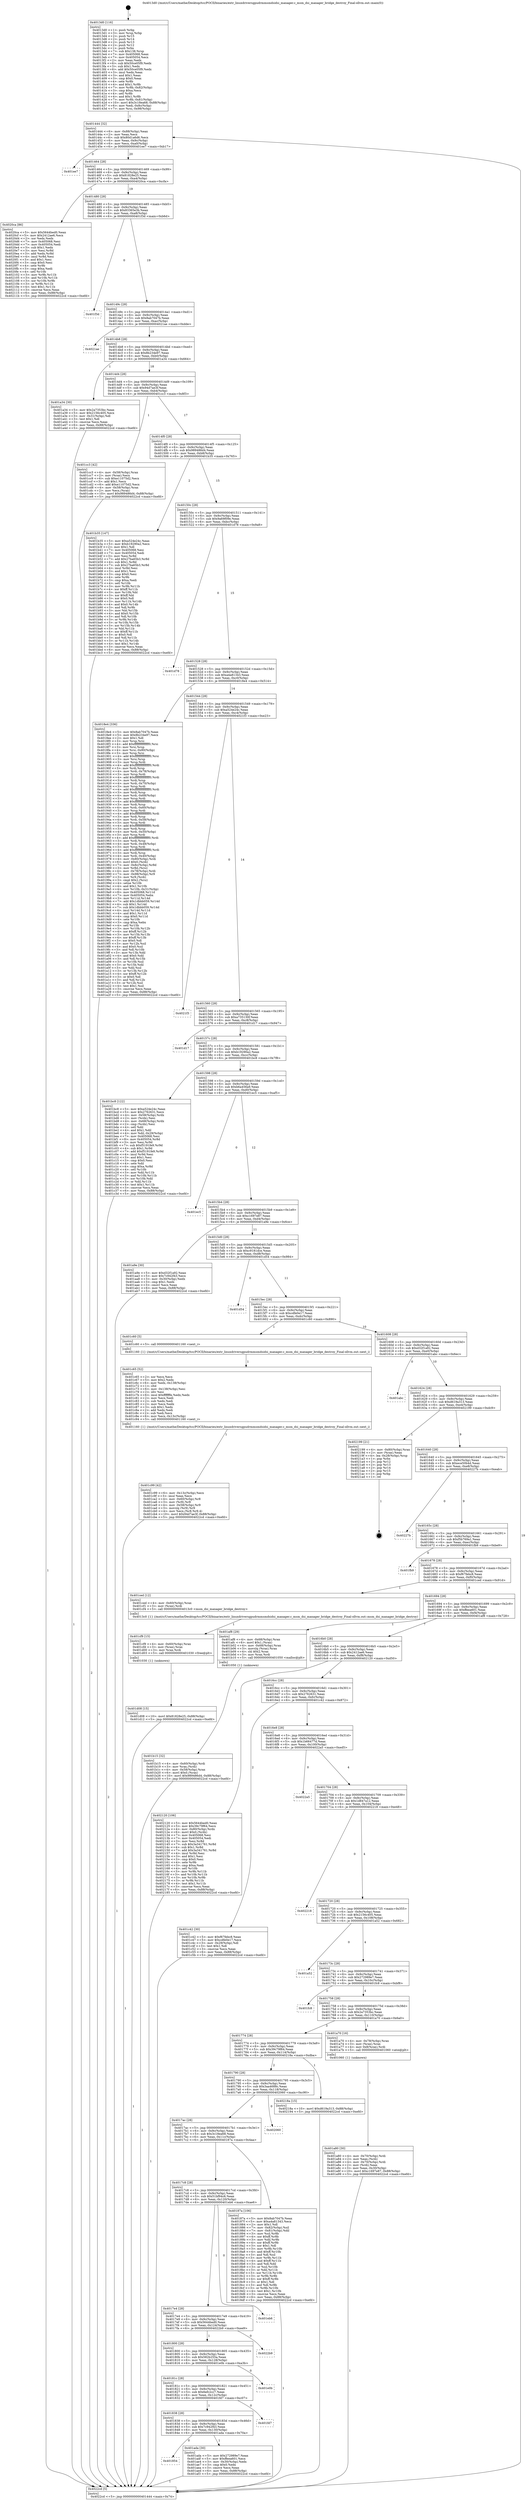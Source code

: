 digraph "0x4013d0" {
  label = "0x4013d0 (/mnt/c/Users/mathe/Desktop/tcc/POCII/binaries/extr_linuxdriversgpudrmmsmdsidsi_manager.c_msm_dsi_manager_bridge_destroy_Final-ollvm.out::main(0))"
  labelloc = "t"
  node[shape=record]

  Entry [label="",width=0.3,height=0.3,shape=circle,fillcolor=black,style=filled]
  "0x401444" [label="{
     0x401444 [32]\l
     | [instrs]\l
     &nbsp;&nbsp;0x401444 \<+6\>: mov -0x88(%rbp),%eax\l
     &nbsp;&nbsp;0x40144a \<+2\>: mov %eax,%ecx\l
     &nbsp;&nbsp;0x40144c \<+6\>: sub $0x80d1a6d6,%ecx\l
     &nbsp;&nbsp;0x401452 \<+6\>: mov %eax,-0x9c(%rbp)\l
     &nbsp;&nbsp;0x401458 \<+6\>: mov %ecx,-0xa0(%rbp)\l
     &nbsp;&nbsp;0x40145e \<+6\>: je 0000000000401ee7 \<main+0xb17\>\l
  }"]
  "0x401ee7" [label="{
     0x401ee7\l
  }", style=dashed]
  "0x401464" [label="{
     0x401464 [28]\l
     | [instrs]\l
     &nbsp;&nbsp;0x401464 \<+5\>: jmp 0000000000401469 \<main+0x99\>\l
     &nbsp;&nbsp;0x401469 \<+6\>: mov -0x9c(%rbp),%eax\l
     &nbsp;&nbsp;0x40146f \<+5\>: sub $0x81828e25,%eax\l
     &nbsp;&nbsp;0x401474 \<+6\>: mov %eax,-0xa4(%rbp)\l
     &nbsp;&nbsp;0x40147a \<+6\>: je 00000000004020ca \<main+0xcfa\>\l
  }"]
  Exit [label="",width=0.3,height=0.3,shape=circle,fillcolor=black,style=filled,peripheries=2]
  "0x4020ca" [label="{
     0x4020ca [86]\l
     | [instrs]\l
     &nbsp;&nbsp;0x4020ca \<+5\>: mov $0x5644bed0,%eax\l
     &nbsp;&nbsp;0x4020cf \<+5\>: mov $0x2412ae6,%ecx\l
     &nbsp;&nbsp;0x4020d4 \<+2\>: xor %edx,%edx\l
     &nbsp;&nbsp;0x4020d6 \<+7\>: mov 0x405068,%esi\l
     &nbsp;&nbsp;0x4020dd \<+7\>: mov 0x405054,%edi\l
     &nbsp;&nbsp;0x4020e4 \<+3\>: sub $0x1,%edx\l
     &nbsp;&nbsp;0x4020e7 \<+3\>: mov %esi,%r8d\l
     &nbsp;&nbsp;0x4020ea \<+3\>: add %edx,%r8d\l
     &nbsp;&nbsp;0x4020ed \<+4\>: imul %r8d,%esi\l
     &nbsp;&nbsp;0x4020f1 \<+3\>: and $0x1,%esi\l
     &nbsp;&nbsp;0x4020f4 \<+3\>: cmp $0x0,%esi\l
     &nbsp;&nbsp;0x4020f7 \<+4\>: sete %r9b\l
     &nbsp;&nbsp;0x4020fb \<+3\>: cmp $0xa,%edi\l
     &nbsp;&nbsp;0x4020fe \<+4\>: setl %r10b\l
     &nbsp;&nbsp;0x402102 \<+3\>: mov %r9b,%r11b\l
     &nbsp;&nbsp;0x402105 \<+3\>: and %r10b,%r11b\l
     &nbsp;&nbsp;0x402108 \<+3\>: xor %r10b,%r9b\l
     &nbsp;&nbsp;0x40210b \<+3\>: or %r9b,%r11b\l
     &nbsp;&nbsp;0x40210e \<+4\>: test $0x1,%r11b\l
     &nbsp;&nbsp;0x402112 \<+3\>: cmovne %ecx,%eax\l
     &nbsp;&nbsp;0x402115 \<+6\>: mov %eax,-0x88(%rbp)\l
     &nbsp;&nbsp;0x40211b \<+5\>: jmp 00000000004022cd \<main+0xefd\>\l
  }"]
  "0x401480" [label="{
     0x401480 [28]\l
     | [instrs]\l
     &nbsp;&nbsp;0x401480 \<+5\>: jmp 0000000000401485 \<main+0xb5\>\l
     &nbsp;&nbsp;0x401485 \<+6\>: mov -0x9c(%rbp),%eax\l
     &nbsp;&nbsp;0x40148b \<+5\>: sub $0x83365e3b,%eax\l
     &nbsp;&nbsp;0x401490 \<+6\>: mov %eax,-0xa8(%rbp)\l
     &nbsp;&nbsp;0x401496 \<+6\>: je 0000000000401f3d \<main+0xb6d\>\l
  }"]
  "0x401d08" [label="{
     0x401d08 [15]\l
     | [instrs]\l
     &nbsp;&nbsp;0x401d08 \<+10\>: movl $0x81828e25,-0x88(%rbp)\l
     &nbsp;&nbsp;0x401d12 \<+5\>: jmp 00000000004022cd \<main+0xefd\>\l
  }"]
  "0x401f3d" [label="{
     0x401f3d\l
  }", style=dashed]
  "0x40149c" [label="{
     0x40149c [28]\l
     | [instrs]\l
     &nbsp;&nbsp;0x40149c \<+5\>: jmp 00000000004014a1 \<main+0xd1\>\l
     &nbsp;&nbsp;0x4014a1 \<+6\>: mov -0x9c(%rbp),%eax\l
     &nbsp;&nbsp;0x4014a7 \<+5\>: sub $0x8ab7047b,%eax\l
     &nbsp;&nbsp;0x4014ac \<+6\>: mov %eax,-0xac(%rbp)\l
     &nbsp;&nbsp;0x4014b2 \<+6\>: je 00000000004021ae \<main+0xdde\>\l
  }"]
  "0x401cf9" [label="{
     0x401cf9 [15]\l
     | [instrs]\l
     &nbsp;&nbsp;0x401cf9 \<+4\>: mov -0x60(%rbp),%rax\l
     &nbsp;&nbsp;0x401cfd \<+3\>: mov (%rax),%rax\l
     &nbsp;&nbsp;0x401d00 \<+3\>: mov %rax,%rdi\l
     &nbsp;&nbsp;0x401d03 \<+5\>: call 0000000000401030 \<free@plt\>\l
     | [calls]\l
     &nbsp;&nbsp;0x401030 \{1\} (unknown)\l
  }"]
  "0x4021ae" [label="{
     0x4021ae\l
  }", style=dashed]
  "0x4014b8" [label="{
     0x4014b8 [28]\l
     | [instrs]\l
     &nbsp;&nbsp;0x4014b8 \<+5\>: jmp 00000000004014bd \<main+0xed\>\l
     &nbsp;&nbsp;0x4014bd \<+6\>: mov -0x9c(%rbp),%eax\l
     &nbsp;&nbsp;0x4014c3 \<+5\>: sub $0x8b234e97,%eax\l
     &nbsp;&nbsp;0x4014c8 \<+6\>: mov %eax,-0xb0(%rbp)\l
     &nbsp;&nbsp;0x4014ce \<+6\>: je 0000000000401a34 \<main+0x664\>\l
  }"]
  "0x401c99" [label="{
     0x401c99 [42]\l
     | [instrs]\l
     &nbsp;&nbsp;0x401c99 \<+6\>: mov -0x13c(%rbp),%ecx\l
     &nbsp;&nbsp;0x401c9f \<+3\>: imul %eax,%ecx\l
     &nbsp;&nbsp;0x401ca2 \<+4\>: mov -0x60(%rbp),%r8\l
     &nbsp;&nbsp;0x401ca6 \<+3\>: mov (%r8),%r8\l
     &nbsp;&nbsp;0x401ca9 \<+4\>: mov -0x58(%rbp),%r9\l
     &nbsp;&nbsp;0x401cad \<+3\>: movslq (%r9),%r9\l
     &nbsp;&nbsp;0x401cb0 \<+4\>: mov %ecx,(%r8,%r9,4)\l
     &nbsp;&nbsp;0x401cb4 \<+10\>: movl $0x94d7ae3f,-0x88(%rbp)\l
     &nbsp;&nbsp;0x401cbe \<+5\>: jmp 00000000004022cd \<main+0xefd\>\l
  }"]
  "0x401a34" [label="{
     0x401a34 [30]\l
     | [instrs]\l
     &nbsp;&nbsp;0x401a34 \<+5\>: mov $0x2a7353bc,%eax\l
     &nbsp;&nbsp;0x401a39 \<+5\>: mov $0x2156c405,%ecx\l
     &nbsp;&nbsp;0x401a3e \<+3\>: mov -0x31(%rbp),%dl\l
     &nbsp;&nbsp;0x401a41 \<+3\>: test $0x1,%dl\l
     &nbsp;&nbsp;0x401a44 \<+3\>: cmovne %ecx,%eax\l
     &nbsp;&nbsp;0x401a47 \<+6\>: mov %eax,-0x88(%rbp)\l
     &nbsp;&nbsp;0x401a4d \<+5\>: jmp 00000000004022cd \<main+0xefd\>\l
  }"]
  "0x4014d4" [label="{
     0x4014d4 [28]\l
     | [instrs]\l
     &nbsp;&nbsp;0x4014d4 \<+5\>: jmp 00000000004014d9 \<main+0x109\>\l
     &nbsp;&nbsp;0x4014d9 \<+6\>: mov -0x9c(%rbp),%eax\l
     &nbsp;&nbsp;0x4014df \<+5\>: sub $0x94d7ae3f,%eax\l
     &nbsp;&nbsp;0x4014e4 \<+6\>: mov %eax,-0xb4(%rbp)\l
     &nbsp;&nbsp;0x4014ea \<+6\>: je 0000000000401cc3 \<main+0x8f3\>\l
  }"]
  "0x401c65" [label="{
     0x401c65 [52]\l
     | [instrs]\l
     &nbsp;&nbsp;0x401c65 \<+2\>: xor %ecx,%ecx\l
     &nbsp;&nbsp;0x401c67 \<+5\>: mov $0x2,%edx\l
     &nbsp;&nbsp;0x401c6c \<+6\>: mov %edx,-0x138(%rbp)\l
     &nbsp;&nbsp;0x401c72 \<+1\>: cltd\l
     &nbsp;&nbsp;0x401c73 \<+6\>: mov -0x138(%rbp),%esi\l
     &nbsp;&nbsp;0x401c79 \<+2\>: idiv %esi\l
     &nbsp;&nbsp;0x401c7b \<+6\>: imul $0xfffffffe,%edx,%edx\l
     &nbsp;&nbsp;0x401c81 \<+2\>: mov %ecx,%edi\l
     &nbsp;&nbsp;0x401c83 \<+2\>: sub %edx,%edi\l
     &nbsp;&nbsp;0x401c85 \<+2\>: mov %ecx,%edx\l
     &nbsp;&nbsp;0x401c87 \<+3\>: sub $0x1,%edx\l
     &nbsp;&nbsp;0x401c8a \<+2\>: add %edx,%edi\l
     &nbsp;&nbsp;0x401c8c \<+2\>: sub %edi,%ecx\l
     &nbsp;&nbsp;0x401c8e \<+6\>: mov %ecx,-0x13c(%rbp)\l
     &nbsp;&nbsp;0x401c94 \<+5\>: call 0000000000401160 \<next_i\>\l
     | [calls]\l
     &nbsp;&nbsp;0x401160 \{1\} (/mnt/c/Users/mathe/Desktop/tcc/POCII/binaries/extr_linuxdriversgpudrmmsmdsidsi_manager.c_msm_dsi_manager_bridge_destroy_Final-ollvm.out::next_i)\l
  }"]
  "0x401cc3" [label="{
     0x401cc3 [42]\l
     | [instrs]\l
     &nbsp;&nbsp;0x401cc3 \<+4\>: mov -0x58(%rbp),%rax\l
     &nbsp;&nbsp;0x401cc7 \<+2\>: mov (%rax),%ecx\l
     &nbsp;&nbsp;0x401cc9 \<+6\>: sub $0xe11075d2,%ecx\l
     &nbsp;&nbsp;0x401ccf \<+3\>: add $0x1,%ecx\l
     &nbsp;&nbsp;0x401cd2 \<+6\>: add $0xe11075d2,%ecx\l
     &nbsp;&nbsp;0x401cd8 \<+4\>: mov -0x58(%rbp),%rax\l
     &nbsp;&nbsp;0x401cdc \<+2\>: mov %ecx,(%rax)\l
     &nbsp;&nbsp;0x401cde \<+10\>: movl $0x989486d4,-0x88(%rbp)\l
     &nbsp;&nbsp;0x401ce8 \<+5\>: jmp 00000000004022cd \<main+0xefd\>\l
  }"]
  "0x4014f0" [label="{
     0x4014f0 [28]\l
     | [instrs]\l
     &nbsp;&nbsp;0x4014f0 \<+5\>: jmp 00000000004014f5 \<main+0x125\>\l
     &nbsp;&nbsp;0x4014f5 \<+6\>: mov -0x9c(%rbp),%eax\l
     &nbsp;&nbsp;0x4014fb \<+5\>: sub $0x989486d4,%eax\l
     &nbsp;&nbsp;0x401500 \<+6\>: mov %eax,-0xb8(%rbp)\l
     &nbsp;&nbsp;0x401506 \<+6\>: je 0000000000401b35 \<main+0x765\>\l
  }"]
  "0x401b15" [label="{
     0x401b15 [32]\l
     | [instrs]\l
     &nbsp;&nbsp;0x401b15 \<+4\>: mov -0x60(%rbp),%rdi\l
     &nbsp;&nbsp;0x401b19 \<+3\>: mov %rax,(%rdi)\l
     &nbsp;&nbsp;0x401b1c \<+4\>: mov -0x58(%rbp),%rax\l
     &nbsp;&nbsp;0x401b20 \<+6\>: movl $0x0,(%rax)\l
     &nbsp;&nbsp;0x401b26 \<+10\>: movl $0x989486d4,-0x88(%rbp)\l
     &nbsp;&nbsp;0x401b30 \<+5\>: jmp 00000000004022cd \<main+0xefd\>\l
  }"]
  "0x401b35" [label="{
     0x401b35 [147]\l
     | [instrs]\l
     &nbsp;&nbsp;0x401b35 \<+5\>: mov $0xa524e24c,%eax\l
     &nbsp;&nbsp;0x401b3a \<+5\>: mov $0xb19290a2,%ecx\l
     &nbsp;&nbsp;0x401b3f \<+2\>: mov $0x1,%dl\l
     &nbsp;&nbsp;0x401b41 \<+7\>: mov 0x405068,%esi\l
     &nbsp;&nbsp;0x401b48 \<+7\>: mov 0x405054,%edi\l
     &nbsp;&nbsp;0x401b4f \<+3\>: mov %esi,%r8d\l
     &nbsp;&nbsp;0x401b52 \<+7\>: add $0x27ba65b3,%r8d\l
     &nbsp;&nbsp;0x401b59 \<+4\>: sub $0x1,%r8d\l
     &nbsp;&nbsp;0x401b5d \<+7\>: sub $0x27ba65b3,%r8d\l
     &nbsp;&nbsp;0x401b64 \<+4\>: imul %r8d,%esi\l
     &nbsp;&nbsp;0x401b68 \<+3\>: and $0x1,%esi\l
     &nbsp;&nbsp;0x401b6b \<+3\>: cmp $0x0,%esi\l
     &nbsp;&nbsp;0x401b6e \<+4\>: sete %r9b\l
     &nbsp;&nbsp;0x401b72 \<+3\>: cmp $0xa,%edi\l
     &nbsp;&nbsp;0x401b75 \<+4\>: setl %r10b\l
     &nbsp;&nbsp;0x401b79 \<+3\>: mov %r9b,%r11b\l
     &nbsp;&nbsp;0x401b7c \<+4\>: xor $0xff,%r11b\l
     &nbsp;&nbsp;0x401b80 \<+3\>: mov %r10b,%bl\l
     &nbsp;&nbsp;0x401b83 \<+3\>: xor $0xff,%bl\l
     &nbsp;&nbsp;0x401b86 \<+3\>: xor $0x0,%dl\l
     &nbsp;&nbsp;0x401b89 \<+3\>: mov %r11b,%r14b\l
     &nbsp;&nbsp;0x401b8c \<+4\>: and $0x0,%r14b\l
     &nbsp;&nbsp;0x401b90 \<+3\>: and %dl,%r9b\l
     &nbsp;&nbsp;0x401b93 \<+3\>: mov %bl,%r15b\l
     &nbsp;&nbsp;0x401b96 \<+4\>: and $0x0,%r15b\l
     &nbsp;&nbsp;0x401b9a \<+3\>: and %dl,%r10b\l
     &nbsp;&nbsp;0x401b9d \<+3\>: or %r9b,%r14b\l
     &nbsp;&nbsp;0x401ba0 \<+3\>: or %r10b,%r15b\l
     &nbsp;&nbsp;0x401ba3 \<+3\>: xor %r15b,%r14b\l
     &nbsp;&nbsp;0x401ba6 \<+3\>: or %bl,%r11b\l
     &nbsp;&nbsp;0x401ba9 \<+4\>: xor $0xff,%r11b\l
     &nbsp;&nbsp;0x401bad \<+3\>: or $0x0,%dl\l
     &nbsp;&nbsp;0x401bb0 \<+3\>: and %dl,%r11b\l
     &nbsp;&nbsp;0x401bb3 \<+3\>: or %r11b,%r14b\l
     &nbsp;&nbsp;0x401bb6 \<+4\>: test $0x1,%r14b\l
     &nbsp;&nbsp;0x401bba \<+3\>: cmovne %ecx,%eax\l
     &nbsp;&nbsp;0x401bbd \<+6\>: mov %eax,-0x88(%rbp)\l
     &nbsp;&nbsp;0x401bc3 \<+5\>: jmp 00000000004022cd \<main+0xefd\>\l
  }"]
  "0x40150c" [label="{
     0x40150c [28]\l
     | [instrs]\l
     &nbsp;&nbsp;0x40150c \<+5\>: jmp 0000000000401511 \<main+0x141\>\l
     &nbsp;&nbsp;0x401511 \<+6\>: mov -0x9c(%rbp),%eax\l
     &nbsp;&nbsp;0x401517 \<+5\>: sub $0x9a69f09e,%eax\l
     &nbsp;&nbsp;0x40151c \<+6\>: mov %eax,-0xbc(%rbp)\l
     &nbsp;&nbsp;0x401522 \<+6\>: je 0000000000401d78 \<main+0x9a8\>\l
  }"]
  "0x401854" [label="{
     0x401854\l
  }", style=dashed]
  "0x401d78" [label="{
     0x401d78\l
  }", style=dashed]
  "0x401528" [label="{
     0x401528 [28]\l
     | [instrs]\l
     &nbsp;&nbsp;0x401528 \<+5\>: jmp 000000000040152d \<main+0x15d\>\l
     &nbsp;&nbsp;0x40152d \<+6\>: mov -0x9c(%rbp),%eax\l
     &nbsp;&nbsp;0x401533 \<+5\>: sub $0xa4a81343,%eax\l
     &nbsp;&nbsp;0x401538 \<+6\>: mov %eax,-0xc0(%rbp)\l
     &nbsp;&nbsp;0x40153e \<+6\>: je 00000000004018e4 \<main+0x514\>\l
  }"]
  "0x401ada" [label="{
     0x401ada [30]\l
     | [instrs]\l
     &nbsp;&nbsp;0x401ada \<+5\>: mov $0x272989e7,%eax\l
     &nbsp;&nbsp;0x401adf \<+5\>: mov $0xffeea601,%ecx\l
     &nbsp;&nbsp;0x401ae4 \<+3\>: mov -0x30(%rbp),%edx\l
     &nbsp;&nbsp;0x401ae7 \<+3\>: cmp $0x0,%edx\l
     &nbsp;&nbsp;0x401aea \<+3\>: cmove %ecx,%eax\l
     &nbsp;&nbsp;0x401aed \<+6\>: mov %eax,-0x88(%rbp)\l
     &nbsp;&nbsp;0x401af3 \<+5\>: jmp 00000000004022cd \<main+0xefd\>\l
  }"]
  "0x4018e4" [label="{
     0x4018e4 [336]\l
     | [instrs]\l
     &nbsp;&nbsp;0x4018e4 \<+5\>: mov $0x8ab7047b,%eax\l
     &nbsp;&nbsp;0x4018e9 \<+5\>: mov $0x8b234e97,%ecx\l
     &nbsp;&nbsp;0x4018ee \<+2\>: mov $0x1,%dl\l
     &nbsp;&nbsp;0x4018f0 \<+3\>: mov %rsp,%rsi\l
     &nbsp;&nbsp;0x4018f3 \<+4\>: add $0xfffffffffffffff0,%rsi\l
     &nbsp;&nbsp;0x4018f7 \<+3\>: mov %rsi,%rsp\l
     &nbsp;&nbsp;0x4018fa \<+4\>: mov %rsi,-0x80(%rbp)\l
     &nbsp;&nbsp;0x4018fe \<+3\>: mov %rsp,%rsi\l
     &nbsp;&nbsp;0x401901 \<+4\>: add $0xfffffffffffffff0,%rsi\l
     &nbsp;&nbsp;0x401905 \<+3\>: mov %rsi,%rsp\l
     &nbsp;&nbsp;0x401908 \<+3\>: mov %rsp,%rdi\l
     &nbsp;&nbsp;0x40190b \<+4\>: add $0xfffffffffffffff0,%rdi\l
     &nbsp;&nbsp;0x40190f \<+3\>: mov %rdi,%rsp\l
     &nbsp;&nbsp;0x401912 \<+4\>: mov %rdi,-0x78(%rbp)\l
     &nbsp;&nbsp;0x401916 \<+3\>: mov %rsp,%rdi\l
     &nbsp;&nbsp;0x401919 \<+4\>: add $0xfffffffffffffff0,%rdi\l
     &nbsp;&nbsp;0x40191d \<+3\>: mov %rdi,%rsp\l
     &nbsp;&nbsp;0x401920 \<+4\>: mov %rdi,-0x70(%rbp)\l
     &nbsp;&nbsp;0x401924 \<+3\>: mov %rsp,%rdi\l
     &nbsp;&nbsp;0x401927 \<+4\>: add $0xfffffffffffffff0,%rdi\l
     &nbsp;&nbsp;0x40192b \<+3\>: mov %rdi,%rsp\l
     &nbsp;&nbsp;0x40192e \<+4\>: mov %rdi,-0x68(%rbp)\l
     &nbsp;&nbsp;0x401932 \<+3\>: mov %rsp,%rdi\l
     &nbsp;&nbsp;0x401935 \<+4\>: add $0xfffffffffffffff0,%rdi\l
     &nbsp;&nbsp;0x401939 \<+3\>: mov %rdi,%rsp\l
     &nbsp;&nbsp;0x40193c \<+4\>: mov %rdi,-0x60(%rbp)\l
     &nbsp;&nbsp;0x401940 \<+3\>: mov %rsp,%rdi\l
     &nbsp;&nbsp;0x401943 \<+4\>: add $0xfffffffffffffff0,%rdi\l
     &nbsp;&nbsp;0x401947 \<+3\>: mov %rdi,%rsp\l
     &nbsp;&nbsp;0x40194a \<+4\>: mov %rdi,-0x58(%rbp)\l
     &nbsp;&nbsp;0x40194e \<+3\>: mov %rsp,%rdi\l
     &nbsp;&nbsp;0x401951 \<+4\>: add $0xfffffffffffffff0,%rdi\l
     &nbsp;&nbsp;0x401955 \<+3\>: mov %rdi,%rsp\l
     &nbsp;&nbsp;0x401958 \<+4\>: mov %rdi,-0x50(%rbp)\l
     &nbsp;&nbsp;0x40195c \<+3\>: mov %rsp,%rdi\l
     &nbsp;&nbsp;0x40195f \<+4\>: add $0xfffffffffffffff0,%rdi\l
     &nbsp;&nbsp;0x401963 \<+3\>: mov %rdi,%rsp\l
     &nbsp;&nbsp;0x401966 \<+4\>: mov %rdi,-0x48(%rbp)\l
     &nbsp;&nbsp;0x40196a \<+3\>: mov %rsp,%rdi\l
     &nbsp;&nbsp;0x40196d \<+4\>: add $0xfffffffffffffff0,%rdi\l
     &nbsp;&nbsp;0x401971 \<+3\>: mov %rdi,%rsp\l
     &nbsp;&nbsp;0x401974 \<+4\>: mov %rdi,-0x40(%rbp)\l
     &nbsp;&nbsp;0x401978 \<+4\>: mov -0x80(%rbp),%rdi\l
     &nbsp;&nbsp;0x40197c \<+6\>: movl $0x0,(%rdi)\l
     &nbsp;&nbsp;0x401982 \<+7\>: mov -0x8c(%rbp),%r8d\l
     &nbsp;&nbsp;0x401989 \<+3\>: mov %r8d,(%rsi)\l
     &nbsp;&nbsp;0x40198c \<+4\>: mov -0x78(%rbp),%rdi\l
     &nbsp;&nbsp;0x401990 \<+7\>: mov -0x98(%rbp),%r9\l
     &nbsp;&nbsp;0x401997 \<+3\>: mov %r9,(%rdi)\l
     &nbsp;&nbsp;0x40199a \<+3\>: cmpl $0x2,(%rsi)\l
     &nbsp;&nbsp;0x40199d \<+4\>: setne %r10b\l
     &nbsp;&nbsp;0x4019a1 \<+4\>: and $0x1,%r10b\l
     &nbsp;&nbsp;0x4019a5 \<+4\>: mov %r10b,-0x31(%rbp)\l
     &nbsp;&nbsp;0x4019a9 \<+8\>: mov 0x405068,%r11d\l
     &nbsp;&nbsp;0x4019b1 \<+7\>: mov 0x405054,%ebx\l
     &nbsp;&nbsp;0x4019b8 \<+3\>: mov %r11d,%r14d\l
     &nbsp;&nbsp;0x4019bb \<+7\>: add $0x1dbbb059,%r14d\l
     &nbsp;&nbsp;0x4019c2 \<+4\>: sub $0x1,%r14d\l
     &nbsp;&nbsp;0x4019c6 \<+7\>: sub $0x1dbbb059,%r14d\l
     &nbsp;&nbsp;0x4019cd \<+4\>: imul %r14d,%r11d\l
     &nbsp;&nbsp;0x4019d1 \<+4\>: and $0x1,%r11d\l
     &nbsp;&nbsp;0x4019d5 \<+4\>: cmp $0x0,%r11d\l
     &nbsp;&nbsp;0x4019d9 \<+4\>: sete %r10b\l
     &nbsp;&nbsp;0x4019dd \<+3\>: cmp $0xa,%ebx\l
     &nbsp;&nbsp;0x4019e0 \<+4\>: setl %r15b\l
     &nbsp;&nbsp;0x4019e4 \<+3\>: mov %r10b,%r12b\l
     &nbsp;&nbsp;0x4019e7 \<+4\>: xor $0xff,%r12b\l
     &nbsp;&nbsp;0x4019eb \<+3\>: mov %r15b,%r13b\l
     &nbsp;&nbsp;0x4019ee \<+4\>: xor $0xff,%r13b\l
     &nbsp;&nbsp;0x4019f2 \<+3\>: xor $0x0,%dl\l
     &nbsp;&nbsp;0x4019f5 \<+3\>: mov %r12b,%sil\l
     &nbsp;&nbsp;0x4019f8 \<+4\>: and $0x0,%sil\l
     &nbsp;&nbsp;0x4019fc \<+3\>: and %dl,%r10b\l
     &nbsp;&nbsp;0x4019ff \<+3\>: mov %r13b,%dil\l
     &nbsp;&nbsp;0x401a02 \<+4\>: and $0x0,%dil\l
     &nbsp;&nbsp;0x401a06 \<+3\>: and %dl,%r15b\l
     &nbsp;&nbsp;0x401a09 \<+3\>: or %r10b,%sil\l
     &nbsp;&nbsp;0x401a0c \<+3\>: or %r15b,%dil\l
     &nbsp;&nbsp;0x401a0f \<+3\>: xor %dil,%sil\l
     &nbsp;&nbsp;0x401a12 \<+3\>: or %r13b,%r12b\l
     &nbsp;&nbsp;0x401a15 \<+4\>: xor $0xff,%r12b\l
     &nbsp;&nbsp;0x401a19 \<+3\>: or $0x0,%dl\l
     &nbsp;&nbsp;0x401a1c \<+3\>: and %dl,%r12b\l
     &nbsp;&nbsp;0x401a1f \<+3\>: or %r12b,%sil\l
     &nbsp;&nbsp;0x401a22 \<+4\>: test $0x1,%sil\l
     &nbsp;&nbsp;0x401a26 \<+3\>: cmovne %ecx,%eax\l
     &nbsp;&nbsp;0x401a29 \<+6\>: mov %eax,-0x88(%rbp)\l
     &nbsp;&nbsp;0x401a2f \<+5\>: jmp 00000000004022cd \<main+0xefd\>\l
  }"]
  "0x401544" [label="{
     0x401544 [28]\l
     | [instrs]\l
     &nbsp;&nbsp;0x401544 \<+5\>: jmp 0000000000401549 \<main+0x179\>\l
     &nbsp;&nbsp;0x401549 \<+6\>: mov -0x9c(%rbp),%eax\l
     &nbsp;&nbsp;0x40154f \<+5\>: sub $0xa524e24c,%eax\l
     &nbsp;&nbsp;0x401554 \<+6\>: mov %eax,-0xc4(%rbp)\l
     &nbsp;&nbsp;0x40155a \<+6\>: je 00000000004021f3 \<main+0xe23\>\l
  }"]
  "0x401838" [label="{
     0x401838 [28]\l
     | [instrs]\l
     &nbsp;&nbsp;0x401838 \<+5\>: jmp 000000000040183d \<main+0x46d\>\l
     &nbsp;&nbsp;0x40183d \<+6\>: mov -0x9c(%rbp),%eax\l
     &nbsp;&nbsp;0x401843 \<+5\>: sub $0x7c942f43,%eax\l
     &nbsp;&nbsp;0x401848 \<+6\>: mov %eax,-0x130(%rbp)\l
     &nbsp;&nbsp;0x40184e \<+6\>: je 0000000000401ada \<main+0x70a\>\l
  }"]
  "0x4021f3" [label="{
     0x4021f3\l
  }", style=dashed]
  "0x401560" [label="{
     0x401560 [28]\l
     | [instrs]\l
     &nbsp;&nbsp;0x401560 \<+5\>: jmp 0000000000401565 \<main+0x195\>\l
     &nbsp;&nbsp;0x401565 \<+6\>: mov -0x9c(%rbp),%eax\l
     &nbsp;&nbsp;0x40156b \<+5\>: sub $0xa735130f,%eax\l
     &nbsp;&nbsp;0x401570 \<+6\>: mov %eax,-0xc8(%rbp)\l
     &nbsp;&nbsp;0x401576 \<+6\>: je 0000000000401d17 \<main+0x947\>\l
  }"]
  "0x401fd7" [label="{
     0x401fd7\l
  }", style=dashed]
  "0x401d17" [label="{
     0x401d17\l
  }", style=dashed]
  "0x40157c" [label="{
     0x40157c [28]\l
     | [instrs]\l
     &nbsp;&nbsp;0x40157c \<+5\>: jmp 0000000000401581 \<main+0x1b1\>\l
     &nbsp;&nbsp;0x401581 \<+6\>: mov -0x9c(%rbp),%eax\l
     &nbsp;&nbsp;0x401587 \<+5\>: sub $0xb19290a2,%eax\l
     &nbsp;&nbsp;0x40158c \<+6\>: mov %eax,-0xcc(%rbp)\l
     &nbsp;&nbsp;0x401592 \<+6\>: je 0000000000401bc8 \<main+0x7f8\>\l
  }"]
  "0x40181c" [label="{
     0x40181c [28]\l
     | [instrs]\l
     &nbsp;&nbsp;0x40181c \<+5\>: jmp 0000000000401821 \<main+0x451\>\l
     &nbsp;&nbsp;0x401821 \<+6\>: mov -0x9c(%rbp),%eax\l
     &nbsp;&nbsp;0x401827 \<+5\>: sub $0x6efc2cc7,%eax\l
     &nbsp;&nbsp;0x40182c \<+6\>: mov %eax,-0x12c(%rbp)\l
     &nbsp;&nbsp;0x401832 \<+6\>: je 0000000000401fd7 \<main+0xc07\>\l
  }"]
  "0x401bc8" [label="{
     0x401bc8 [122]\l
     | [instrs]\l
     &nbsp;&nbsp;0x401bc8 \<+5\>: mov $0xa524e24c,%eax\l
     &nbsp;&nbsp;0x401bcd \<+5\>: mov $0x2762631,%ecx\l
     &nbsp;&nbsp;0x401bd2 \<+4\>: mov -0x58(%rbp),%rdx\l
     &nbsp;&nbsp;0x401bd6 \<+2\>: mov (%rdx),%esi\l
     &nbsp;&nbsp;0x401bd8 \<+4\>: mov -0x68(%rbp),%rdx\l
     &nbsp;&nbsp;0x401bdc \<+2\>: cmp (%rdx),%esi\l
     &nbsp;&nbsp;0x401bde \<+4\>: setl %dil\l
     &nbsp;&nbsp;0x401be2 \<+4\>: and $0x1,%dil\l
     &nbsp;&nbsp;0x401be6 \<+4\>: mov %dil,-0x29(%rbp)\l
     &nbsp;&nbsp;0x401bea \<+7\>: mov 0x405068,%esi\l
     &nbsp;&nbsp;0x401bf1 \<+8\>: mov 0x405054,%r8d\l
     &nbsp;&nbsp;0x401bf9 \<+3\>: mov %esi,%r9d\l
     &nbsp;&nbsp;0x401bfc \<+7\>: sub $0xf5191fe9,%r9d\l
     &nbsp;&nbsp;0x401c03 \<+4\>: sub $0x1,%r9d\l
     &nbsp;&nbsp;0x401c07 \<+7\>: add $0xf5191fe9,%r9d\l
     &nbsp;&nbsp;0x401c0e \<+4\>: imul %r9d,%esi\l
     &nbsp;&nbsp;0x401c12 \<+3\>: and $0x1,%esi\l
     &nbsp;&nbsp;0x401c15 \<+3\>: cmp $0x0,%esi\l
     &nbsp;&nbsp;0x401c18 \<+4\>: sete %dil\l
     &nbsp;&nbsp;0x401c1c \<+4\>: cmp $0xa,%r8d\l
     &nbsp;&nbsp;0x401c20 \<+4\>: setl %r10b\l
     &nbsp;&nbsp;0x401c24 \<+3\>: mov %dil,%r11b\l
     &nbsp;&nbsp;0x401c27 \<+3\>: and %r10b,%r11b\l
     &nbsp;&nbsp;0x401c2a \<+3\>: xor %r10b,%dil\l
     &nbsp;&nbsp;0x401c2d \<+3\>: or %dil,%r11b\l
     &nbsp;&nbsp;0x401c30 \<+4\>: test $0x1,%r11b\l
     &nbsp;&nbsp;0x401c34 \<+3\>: cmovne %ecx,%eax\l
     &nbsp;&nbsp;0x401c37 \<+6\>: mov %eax,-0x88(%rbp)\l
     &nbsp;&nbsp;0x401c3d \<+5\>: jmp 00000000004022cd \<main+0xefd\>\l
  }"]
  "0x401598" [label="{
     0x401598 [28]\l
     | [instrs]\l
     &nbsp;&nbsp;0x401598 \<+5\>: jmp 000000000040159d \<main+0x1cd\>\l
     &nbsp;&nbsp;0x40159d \<+6\>: mov -0x9c(%rbp),%eax\l
     &nbsp;&nbsp;0x4015a3 \<+5\>: sub $0xb6a456a9,%eax\l
     &nbsp;&nbsp;0x4015a8 \<+6\>: mov %eax,-0xd0(%rbp)\l
     &nbsp;&nbsp;0x4015ae \<+6\>: je 0000000000401ec5 \<main+0xaf5\>\l
  }"]
  "0x401e0b" [label="{
     0x401e0b\l
  }", style=dashed]
  "0x401ec5" [label="{
     0x401ec5\l
  }", style=dashed]
  "0x4015b4" [label="{
     0x4015b4 [28]\l
     | [instrs]\l
     &nbsp;&nbsp;0x4015b4 \<+5\>: jmp 00000000004015b9 \<main+0x1e9\>\l
     &nbsp;&nbsp;0x4015b9 \<+6\>: mov -0x9c(%rbp),%eax\l
     &nbsp;&nbsp;0x4015bf \<+5\>: sub $0xc1697e87,%eax\l
     &nbsp;&nbsp;0x4015c4 \<+6\>: mov %eax,-0xd4(%rbp)\l
     &nbsp;&nbsp;0x4015ca \<+6\>: je 0000000000401a9e \<main+0x6ce\>\l
  }"]
  "0x401800" [label="{
     0x401800 [28]\l
     | [instrs]\l
     &nbsp;&nbsp;0x401800 \<+5\>: jmp 0000000000401805 \<main+0x435\>\l
     &nbsp;&nbsp;0x401805 \<+6\>: mov -0x9c(%rbp),%eax\l
     &nbsp;&nbsp;0x40180b \<+5\>: sub $0x582b255a,%eax\l
     &nbsp;&nbsp;0x401810 \<+6\>: mov %eax,-0x128(%rbp)\l
     &nbsp;&nbsp;0x401816 \<+6\>: je 0000000000401e0b \<main+0xa3b\>\l
  }"]
  "0x401a9e" [label="{
     0x401a9e [30]\l
     | [instrs]\l
     &nbsp;&nbsp;0x401a9e \<+5\>: mov $0xd32f1a92,%eax\l
     &nbsp;&nbsp;0x401aa3 \<+5\>: mov $0x7c942f43,%ecx\l
     &nbsp;&nbsp;0x401aa8 \<+3\>: mov -0x30(%rbp),%edx\l
     &nbsp;&nbsp;0x401aab \<+3\>: cmp $0x1,%edx\l
     &nbsp;&nbsp;0x401aae \<+3\>: cmovl %ecx,%eax\l
     &nbsp;&nbsp;0x401ab1 \<+6\>: mov %eax,-0x88(%rbp)\l
     &nbsp;&nbsp;0x401ab7 \<+5\>: jmp 00000000004022cd \<main+0xefd\>\l
  }"]
  "0x4015d0" [label="{
     0x4015d0 [28]\l
     | [instrs]\l
     &nbsp;&nbsp;0x4015d0 \<+5\>: jmp 00000000004015d5 \<main+0x205\>\l
     &nbsp;&nbsp;0x4015d5 \<+6\>: mov -0x9c(%rbp),%eax\l
     &nbsp;&nbsp;0x4015db \<+5\>: sub $0xc9181dce,%eax\l
     &nbsp;&nbsp;0x4015e0 \<+6\>: mov %eax,-0xd8(%rbp)\l
     &nbsp;&nbsp;0x4015e6 \<+6\>: je 0000000000401d54 \<main+0x984\>\l
  }"]
  "0x4022b9" [label="{
     0x4022b9\l
  }", style=dashed]
  "0x401d54" [label="{
     0x401d54\l
  }", style=dashed]
  "0x4015ec" [label="{
     0x4015ec [28]\l
     | [instrs]\l
     &nbsp;&nbsp;0x4015ec \<+5\>: jmp 00000000004015f1 \<main+0x221\>\l
     &nbsp;&nbsp;0x4015f1 \<+6\>: mov -0x9c(%rbp),%eax\l
     &nbsp;&nbsp;0x4015f7 \<+5\>: sub $0xcdfe0e17,%eax\l
     &nbsp;&nbsp;0x4015fc \<+6\>: mov %eax,-0xdc(%rbp)\l
     &nbsp;&nbsp;0x401602 \<+6\>: je 0000000000401c60 \<main+0x890\>\l
  }"]
  "0x4017e4" [label="{
     0x4017e4 [28]\l
     | [instrs]\l
     &nbsp;&nbsp;0x4017e4 \<+5\>: jmp 00000000004017e9 \<main+0x419\>\l
     &nbsp;&nbsp;0x4017e9 \<+6\>: mov -0x9c(%rbp),%eax\l
     &nbsp;&nbsp;0x4017ef \<+5\>: sub $0x5644bed0,%eax\l
     &nbsp;&nbsp;0x4017f4 \<+6\>: mov %eax,-0x124(%rbp)\l
     &nbsp;&nbsp;0x4017fa \<+6\>: je 00000000004022b9 \<main+0xee9\>\l
  }"]
  "0x401c60" [label="{
     0x401c60 [5]\l
     | [instrs]\l
     &nbsp;&nbsp;0x401c60 \<+5\>: call 0000000000401160 \<next_i\>\l
     | [calls]\l
     &nbsp;&nbsp;0x401160 \{1\} (/mnt/c/Users/mathe/Desktop/tcc/POCII/binaries/extr_linuxdriversgpudrmmsmdsidsi_manager.c_msm_dsi_manager_bridge_destroy_Final-ollvm.out::next_i)\l
  }"]
  "0x401608" [label="{
     0x401608 [28]\l
     | [instrs]\l
     &nbsp;&nbsp;0x401608 \<+5\>: jmp 000000000040160d \<main+0x23d\>\l
     &nbsp;&nbsp;0x40160d \<+6\>: mov -0x9c(%rbp),%eax\l
     &nbsp;&nbsp;0x401613 \<+5\>: sub $0xd32f1a92,%eax\l
     &nbsp;&nbsp;0x401618 \<+6\>: mov %eax,-0xe0(%rbp)\l
     &nbsp;&nbsp;0x40161e \<+6\>: je 0000000000401abc \<main+0x6ec\>\l
  }"]
  "0x401eb6" [label="{
     0x401eb6\l
  }", style=dashed]
  "0x401abc" [label="{
     0x401abc\l
  }", style=dashed]
  "0x401624" [label="{
     0x401624 [28]\l
     | [instrs]\l
     &nbsp;&nbsp;0x401624 \<+5\>: jmp 0000000000401629 \<main+0x259\>\l
     &nbsp;&nbsp;0x401629 \<+6\>: mov -0x9c(%rbp),%eax\l
     &nbsp;&nbsp;0x40162f \<+5\>: sub $0xd619a313,%eax\l
     &nbsp;&nbsp;0x401634 \<+6\>: mov %eax,-0xe4(%rbp)\l
     &nbsp;&nbsp;0x40163a \<+6\>: je 0000000000402199 \<main+0xdc9\>\l
  }"]
  "0x401a80" [label="{
     0x401a80 [30]\l
     | [instrs]\l
     &nbsp;&nbsp;0x401a80 \<+4\>: mov -0x70(%rbp),%rdi\l
     &nbsp;&nbsp;0x401a84 \<+2\>: mov %eax,(%rdi)\l
     &nbsp;&nbsp;0x401a86 \<+4\>: mov -0x70(%rbp),%rdi\l
     &nbsp;&nbsp;0x401a8a \<+2\>: mov (%rdi),%eax\l
     &nbsp;&nbsp;0x401a8c \<+3\>: mov %eax,-0x30(%rbp)\l
     &nbsp;&nbsp;0x401a8f \<+10\>: movl $0xc1697e87,-0x88(%rbp)\l
     &nbsp;&nbsp;0x401a99 \<+5\>: jmp 00000000004022cd \<main+0xefd\>\l
  }"]
  "0x402199" [label="{
     0x402199 [21]\l
     | [instrs]\l
     &nbsp;&nbsp;0x402199 \<+4\>: mov -0x80(%rbp),%rax\l
     &nbsp;&nbsp;0x40219d \<+2\>: mov (%rax),%eax\l
     &nbsp;&nbsp;0x40219f \<+4\>: lea -0x28(%rbp),%rsp\l
     &nbsp;&nbsp;0x4021a3 \<+1\>: pop %rbx\l
     &nbsp;&nbsp;0x4021a4 \<+2\>: pop %r12\l
     &nbsp;&nbsp;0x4021a6 \<+2\>: pop %r13\l
     &nbsp;&nbsp;0x4021a8 \<+2\>: pop %r14\l
     &nbsp;&nbsp;0x4021aa \<+2\>: pop %r15\l
     &nbsp;&nbsp;0x4021ac \<+1\>: pop %rbp\l
     &nbsp;&nbsp;0x4021ad \<+1\>: ret\l
  }"]
  "0x401640" [label="{
     0x401640 [28]\l
     | [instrs]\l
     &nbsp;&nbsp;0x401640 \<+5\>: jmp 0000000000401645 \<main+0x275\>\l
     &nbsp;&nbsp;0x401645 \<+6\>: mov -0x9c(%rbp),%eax\l
     &nbsp;&nbsp;0x40164b \<+5\>: sub $0xece50b4d,%eax\l
     &nbsp;&nbsp;0x401650 \<+6\>: mov %eax,-0xe8(%rbp)\l
     &nbsp;&nbsp;0x401656 \<+6\>: je 000000000040227b \<main+0xeab\>\l
  }"]
  "0x4013d0" [label="{
     0x4013d0 [116]\l
     | [instrs]\l
     &nbsp;&nbsp;0x4013d0 \<+1\>: push %rbp\l
     &nbsp;&nbsp;0x4013d1 \<+3\>: mov %rsp,%rbp\l
     &nbsp;&nbsp;0x4013d4 \<+2\>: push %r15\l
     &nbsp;&nbsp;0x4013d6 \<+2\>: push %r14\l
     &nbsp;&nbsp;0x4013d8 \<+2\>: push %r13\l
     &nbsp;&nbsp;0x4013da \<+2\>: push %r12\l
     &nbsp;&nbsp;0x4013dc \<+1\>: push %rbx\l
     &nbsp;&nbsp;0x4013dd \<+7\>: sub $0x138,%rsp\l
     &nbsp;&nbsp;0x4013e4 \<+7\>: mov 0x405068,%eax\l
     &nbsp;&nbsp;0x4013eb \<+7\>: mov 0x405054,%ecx\l
     &nbsp;&nbsp;0x4013f2 \<+2\>: mov %eax,%edx\l
     &nbsp;&nbsp;0x4013f4 \<+6\>: sub $0x50ce05f9,%edx\l
     &nbsp;&nbsp;0x4013fa \<+3\>: sub $0x1,%edx\l
     &nbsp;&nbsp;0x4013fd \<+6\>: add $0x50ce05f9,%edx\l
     &nbsp;&nbsp;0x401403 \<+3\>: imul %edx,%eax\l
     &nbsp;&nbsp;0x401406 \<+3\>: and $0x1,%eax\l
     &nbsp;&nbsp;0x401409 \<+3\>: cmp $0x0,%eax\l
     &nbsp;&nbsp;0x40140c \<+4\>: sete %r8b\l
     &nbsp;&nbsp;0x401410 \<+4\>: and $0x1,%r8b\l
     &nbsp;&nbsp;0x401414 \<+7\>: mov %r8b,-0x82(%rbp)\l
     &nbsp;&nbsp;0x40141b \<+3\>: cmp $0xa,%ecx\l
     &nbsp;&nbsp;0x40141e \<+4\>: setl %r8b\l
     &nbsp;&nbsp;0x401422 \<+4\>: and $0x1,%r8b\l
     &nbsp;&nbsp;0x401426 \<+7\>: mov %r8b,-0x81(%rbp)\l
     &nbsp;&nbsp;0x40142d \<+10\>: movl $0x3c18ea68,-0x88(%rbp)\l
     &nbsp;&nbsp;0x401437 \<+6\>: mov %edi,-0x8c(%rbp)\l
     &nbsp;&nbsp;0x40143d \<+7\>: mov %rsi,-0x98(%rbp)\l
  }"]
  "0x40227b" [label="{
     0x40227b\l
  }", style=dashed]
  "0x40165c" [label="{
     0x40165c [28]\l
     | [instrs]\l
     &nbsp;&nbsp;0x40165c \<+5\>: jmp 0000000000401661 \<main+0x291\>\l
     &nbsp;&nbsp;0x401661 \<+6\>: mov -0x9c(%rbp),%eax\l
     &nbsp;&nbsp;0x401667 \<+5\>: sub $0xf5b769a1,%eax\l
     &nbsp;&nbsp;0x40166c \<+6\>: mov %eax,-0xec(%rbp)\l
     &nbsp;&nbsp;0x401672 \<+6\>: je 0000000000401fb9 \<main+0xbe9\>\l
  }"]
  "0x4022cd" [label="{
     0x4022cd [5]\l
     | [instrs]\l
     &nbsp;&nbsp;0x4022cd \<+5\>: jmp 0000000000401444 \<main+0x74\>\l
  }"]
  "0x401fb9" [label="{
     0x401fb9\l
  }", style=dashed]
  "0x401678" [label="{
     0x401678 [28]\l
     | [instrs]\l
     &nbsp;&nbsp;0x401678 \<+5\>: jmp 000000000040167d \<main+0x2ad\>\l
     &nbsp;&nbsp;0x40167d \<+6\>: mov -0x9c(%rbp),%eax\l
     &nbsp;&nbsp;0x401683 \<+5\>: sub $0xf67febc8,%eax\l
     &nbsp;&nbsp;0x401688 \<+6\>: mov %eax,-0xf0(%rbp)\l
     &nbsp;&nbsp;0x40168e \<+6\>: je 0000000000401ced \<main+0x91d\>\l
  }"]
  "0x4017c8" [label="{
     0x4017c8 [28]\l
     | [instrs]\l
     &nbsp;&nbsp;0x4017c8 \<+5\>: jmp 00000000004017cd \<main+0x3fd\>\l
     &nbsp;&nbsp;0x4017cd \<+6\>: mov -0x9c(%rbp),%eax\l
     &nbsp;&nbsp;0x4017d3 \<+5\>: sub $0x51bf94c6,%eax\l
     &nbsp;&nbsp;0x4017d8 \<+6\>: mov %eax,-0x120(%rbp)\l
     &nbsp;&nbsp;0x4017de \<+6\>: je 0000000000401eb6 \<main+0xae6\>\l
  }"]
  "0x401ced" [label="{
     0x401ced [12]\l
     | [instrs]\l
     &nbsp;&nbsp;0x401ced \<+4\>: mov -0x60(%rbp),%rax\l
     &nbsp;&nbsp;0x401cf1 \<+3\>: mov (%rax),%rdi\l
     &nbsp;&nbsp;0x401cf4 \<+5\>: call 00000000004013c0 \<msm_dsi_manager_bridge_destroy\>\l
     | [calls]\l
     &nbsp;&nbsp;0x4013c0 \{1\} (/mnt/c/Users/mathe/Desktop/tcc/POCII/binaries/extr_linuxdriversgpudrmmsmdsidsi_manager.c_msm_dsi_manager_bridge_destroy_Final-ollvm.out::msm_dsi_manager_bridge_destroy)\l
  }"]
  "0x401694" [label="{
     0x401694 [28]\l
     | [instrs]\l
     &nbsp;&nbsp;0x401694 \<+5\>: jmp 0000000000401699 \<main+0x2c9\>\l
     &nbsp;&nbsp;0x401699 \<+6\>: mov -0x9c(%rbp),%eax\l
     &nbsp;&nbsp;0x40169f \<+5\>: sub $0xffeea601,%eax\l
     &nbsp;&nbsp;0x4016a4 \<+6\>: mov %eax,-0xf4(%rbp)\l
     &nbsp;&nbsp;0x4016aa \<+6\>: je 0000000000401af8 \<main+0x728\>\l
  }"]
  "0x40187a" [label="{
     0x40187a [106]\l
     | [instrs]\l
     &nbsp;&nbsp;0x40187a \<+5\>: mov $0x8ab7047b,%eax\l
     &nbsp;&nbsp;0x40187f \<+5\>: mov $0xa4a81343,%ecx\l
     &nbsp;&nbsp;0x401884 \<+2\>: mov $0x1,%dl\l
     &nbsp;&nbsp;0x401886 \<+7\>: mov -0x82(%rbp),%sil\l
     &nbsp;&nbsp;0x40188d \<+7\>: mov -0x81(%rbp),%dil\l
     &nbsp;&nbsp;0x401894 \<+3\>: mov %sil,%r8b\l
     &nbsp;&nbsp;0x401897 \<+4\>: xor $0xff,%r8b\l
     &nbsp;&nbsp;0x40189b \<+3\>: mov %dil,%r9b\l
     &nbsp;&nbsp;0x40189e \<+4\>: xor $0xff,%r9b\l
     &nbsp;&nbsp;0x4018a2 \<+3\>: xor $0x1,%dl\l
     &nbsp;&nbsp;0x4018a5 \<+3\>: mov %r8b,%r10b\l
     &nbsp;&nbsp;0x4018a8 \<+4\>: and $0xff,%r10b\l
     &nbsp;&nbsp;0x4018ac \<+3\>: and %dl,%sil\l
     &nbsp;&nbsp;0x4018af \<+3\>: mov %r9b,%r11b\l
     &nbsp;&nbsp;0x4018b2 \<+4\>: and $0xff,%r11b\l
     &nbsp;&nbsp;0x4018b6 \<+3\>: and %dl,%dil\l
     &nbsp;&nbsp;0x4018b9 \<+3\>: or %sil,%r10b\l
     &nbsp;&nbsp;0x4018bc \<+3\>: or %dil,%r11b\l
     &nbsp;&nbsp;0x4018bf \<+3\>: xor %r11b,%r10b\l
     &nbsp;&nbsp;0x4018c2 \<+3\>: or %r9b,%r8b\l
     &nbsp;&nbsp;0x4018c5 \<+4\>: xor $0xff,%r8b\l
     &nbsp;&nbsp;0x4018c9 \<+3\>: or $0x1,%dl\l
     &nbsp;&nbsp;0x4018cc \<+3\>: and %dl,%r8b\l
     &nbsp;&nbsp;0x4018cf \<+3\>: or %r8b,%r10b\l
     &nbsp;&nbsp;0x4018d2 \<+4\>: test $0x1,%r10b\l
     &nbsp;&nbsp;0x4018d6 \<+3\>: cmovne %ecx,%eax\l
     &nbsp;&nbsp;0x4018d9 \<+6\>: mov %eax,-0x88(%rbp)\l
     &nbsp;&nbsp;0x4018df \<+5\>: jmp 00000000004022cd \<main+0xefd\>\l
  }"]
  "0x401af8" [label="{
     0x401af8 [29]\l
     | [instrs]\l
     &nbsp;&nbsp;0x401af8 \<+4\>: mov -0x68(%rbp),%rax\l
     &nbsp;&nbsp;0x401afc \<+6\>: movl $0x1,(%rax)\l
     &nbsp;&nbsp;0x401b02 \<+4\>: mov -0x68(%rbp),%rax\l
     &nbsp;&nbsp;0x401b06 \<+3\>: movslq (%rax),%rax\l
     &nbsp;&nbsp;0x401b09 \<+4\>: shl $0x2,%rax\l
     &nbsp;&nbsp;0x401b0d \<+3\>: mov %rax,%rdi\l
     &nbsp;&nbsp;0x401b10 \<+5\>: call 0000000000401050 \<malloc@plt\>\l
     | [calls]\l
     &nbsp;&nbsp;0x401050 \{1\} (unknown)\l
  }"]
  "0x4016b0" [label="{
     0x4016b0 [28]\l
     | [instrs]\l
     &nbsp;&nbsp;0x4016b0 \<+5\>: jmp 00000000004016b5 \<main+0x2e5\>\l
     &nbsp;&nbsp;0x4016b5 \<+6\>: mov -0x9c(%rbp),%eax\l
     &nbsp;&nbsp;0x4016bb \<+5\>: sub $0x2412ae6,%eax\l
     &nbsp;&nbsp;0x4016c0 \<+6\>: mov %eax,-0xf8(%rbp)\l
     &nbsp;&nbsp;0x4016c6 \<+6\>: je 0000000000402120 \<main+0xd50\>\l
  }"]
  "0x4017ac" [label="{
     0x4017ac [28]\l
     | [instrs]\l
     &nbsp;&nbsp;0x4017ac \<+5\>: jmp 00000000004017b1 \<main+0x3e1\>\l
     &nbsp;&nbsp;0x4017b1 \<+6\>: mov -0x9c(%rbp),%eax\l
     &nbsp;&nbsp;0x4017b7 \<+5\>: sub $0x3c18ea68,%eax\l
     &nbsp;&nbsp;0x4017bc \<+6\>: mov %eax,-0x11c(%rbp)\l
     &nbsp;&nbsp;0x4017c2 \<+6\>: je 000000000040187a \<main+0x4aa\>\l
  }"]
  "0x402120" [label="{
     0x402120 [106]\l
     | [instrs]\l
     &nbsp;&nbsp;0x402120 \<+5\>: mov $0x5644bed0,%eax\l
     &nbsp;&nbsp;0x402125 \<+5\>: mov $0x39c79f64,%ecx\l
     &nbsp;&nbsp;0x40212a \<+4\>: mov -0x80(%rbp),%rdx\l
     &nbsp;&nbsp;0x40212e \<+6\>: movl $0x0,(%rdx)\l
     &nbsp;&nbsp;0x402134 \<+7\>: mov 0x405068,%esi\l
     &nbsp;&nbsp;0x40213b \<+7\>: mov 0x405054,%edi\l
     &nbsp;&nbsp;0x402142 \<+3\>: mov %esi,%r8d\l
     &nbsp;&nbsp;0x402145 \<+7\>: sub $0x3a341761,%r8d\l
     &nbsp;&nbsp;0x40214c \<+4\>: sub $0x1,%r8d\l
     &nbsp;&nbsp;0x402150 \<+7\>: add $0x3a341761,%r8d\l
     &nbsp;&nbsp;0x402157 \<+4\>: imul %r8d,%esi\l
     &nbsp;&nbsp;0x40215b \<+3\>: and $0x1,%esi\l
     &nbsp;&nbsp;0x40215e \<+3\>: cmp $0x0,%esi\l
     &nbsp;&nbsp;0x402161 \<+4\>: sete %r9b\l
     &nbsp;&nbsp;0x402165 \<+3\>: cmp $0xa,%edi\l
     &nbsp;&nbsp;0x402168 \<+4\>: setl %r10b\l
     &nbsp;&nbsp;0x40216c \<+3\>: mov %r9b,%r11b\l
     &nbsp;&nbsp;0x40216f \<+3\>: and %r10b,%r11b\l
     &nbsp;&nbsp;0x402172 \<+3\>: xor %r10b,%r9b\l
     &nbsp;&nbsp;0x402175 \<+3\>: or %r9b,%r11b\l
     &nbsp;&nbsp;0x402178 \<+4\>: test $0x1,%r11b\l
     &nbsp;&nbsp;0x40217c \<+3\>: cmovne %ecx,%eax\l
     &nbsp;&nbsp;0x40217f \<+6\>: mov %eax,-0x88(%rbp)\l
     &nbsp;&nbsp;0x402185 \<+5\>: jmp 00000000004022cd \<main+0xefd\>\l
  }"]
  "0x4016cc" [label="{
     0x4016cc [28]\l
     | [instrs]\l
     &nbsp;&nbsp;0x4016cc \<+5\>: jmp 00000000004016d1 \<main+0x301\>\l
     &nbsp;&nbsp;0x4016d1 \<+6\>: mov -0x9c(%rbp),%eax\l
     &nbsp;&nbsp;0x4016d7 \<+5\>: sub $0x2762631,%eax\l
     &nbsp;&nbsp;0x4016dc \<+6\>: mov %eax,-0xfc(%rbp)\l
     &nbsp;&nbsp;0x4016e2 \<+6\>: je 0000000000401c42 \<main+0x872\>\l
  }"]
  "0x402060" [label="{
     0x402060\l
  }", style=dashed]
  "0x401c42" [label="{
     0x401c42 [30]\l
     | [instrs]\l
     &nbsp;&nbsp;0x401c42 \<+5\>: mov $0xf67febc8,%eax\l
     &nbsp;&nbsp;0x401c47 \<+5\>: mov $0xcdfe0e17,%ecx\l
     &nbsp;&nbsp;0x401c4c \<+3\>: mov -0x29(%rbp),%dl\l
     &nbsp;&nbsp;0x401c4f \<+3\>: test $0x1,%dl\l
     &nbsp;&nbsp;0x401c52 \<+3\>: cmovne %ecx,%eax\l
     &nbsp;&nbsp;0x401c55 \<+6\>: mov %eax,-0x88(%rbp)\l
     &nbsp;&nbsp;0x401c5b \<+5\>: jmp 00000000004022cd \<main+0xefd\>\l
  }"]
  "0x4016e8" [label="{
     0x4016e8 [28]\l
     | [instrs]\l
     &nbsp;&nbsp;0x4016e8 \<+5\>: jmp 00000000004016ed \<main+0x31d\>\l
     &nbsp;&nbsp;0x4016ed \<+6\>: mov -0x9c(%rbp),%eax\l
     &nbsp;&nbsp;0x4016f3 \<+5\>: sub $0x1b66477d,%eax\l
     &nbsp;&nbsp;0x4016f8 \<+6\>: mov %eax,-0x100(%rbp)\l
     &nbsp;&nbsp;0x4016fe \<+6\>: je 00000000004022a5 \<main+0xed5\>\l
  }"]
  "0x401790" [label="{
     0x401790 [28]\l
     | [instrs]\l
     &nbsp;&nbsp;0x401790 \<+5\>: jmp 0000000000401795 \<main+0x3c5\>\l
     &nbsp;&nbsp;0x401795 \<+6\>: mov -0x9c(%rbp),%eax\l
     &nbsp;&nbsp;0x40179b \<+5\>: sub $0x3aa4688c,%eax\l
     &nbsp;&nbsp;0x4017a0 \<+6\>: mov %eax,-0x118(%rbp)\l
     &nbsp;&nbsp;0x4017a6 \<+6\>: je 0000000000402060 \<main+0xc90\>\l
  }"]
  "0x4022a5" [label="{
     0x4022a5\l
  }", style=dashed]
  "0x401704" [label="{
     0x401704 [28]\l
     | [instrs]\l
     &nbsp;&nbsp;0x401704 \<+5\>: jmp 0000000000401709 \<main+0x339\>\l
     &nbsp;&nbsp;0x401709 \<+6\>: mov -0x9c(%rbp),%eax\l
     &nbsp;&nbsp;0x40170f \<+5\>: sub $0x1d847a12,%eax\l
     &nbsp;&nbsp;0x401714 \<+6\>: mov %eax,-0x104(%rbp)\l
     &nbsp;&nbsp;0x40171a \<+6\>: je 0000000000402218 \<main+0xe48\>\l
  }"]
  "0x40218a" [label="{
     0x40218a [15]\l
     | [instrs]\l
     &nbsp;&nbsp;0x40218a \<+10\>: movl $0xd619a313,-0x88(%rbp)\l
     &nbsp;&nbsp;0x402194 \<+5\>: jmp 00000000004022cd \<main+0xefd\>\l
  }"]
  "0x402218" [label="{
     0x402218\l
  }", style=dashed]
  "0x401720" [label="{
     0x401720 [28]\l
     | [instrs]\l
     &nbsp;&nbsp;0x401720 \<+5\>: jmp 0000000000401725 \<main+0x355\>\l
     &nbsp;&nbsp;0x401725 \<+6\>: mov -0x9c(%rbp),%eax\l
     &nbsp;&nbsp;0x40172b \<+5\>: sub $0x2156c405,%eax\l
     &nbsp;&nbsp;0x401730 \<+6\>: mov %eax,-0x108(%rbp)\l
     &nbsp;&nbsp;0x401736 \<+6\>: je 0000000000401a52 \<main+0x682\>\l
  }"]
  "0x401774" [label="{
     0x401774 [28]\l
     | [instrs]\l
     &nbsp;&nbsp;0x401774 \<+5\>: jmp 0000000000401779 \<main+0x3a9\>\l
     &nbsp;&nbsp;0x401779 \<+6\>: mov -0x9c(%rbp),%eax\l
     &nbsp;&nbsp;0x40177f \<+5\>: sub $0x39c79f64,%eax\l
     &nbsp;&nbsp;0x401784 \<+6\>: mov %eax,-0x114(%rbp)\l
     &nbsp;&nbsp;0x40178a \<+6\>: je 000000000040218a \<main+0xdba\>\l
  }"]
  "0x401a52" [label="{
     0x401a52\l
  }", style=dashed]
  "0x40173c" [label="{
     0x40173c [28]\l
     | [instrs]\l
     &nbsp;&nbsp;0x40173c \<+5\>: jmp 0000000000401741 \<main+0x371\>\l
     &nbsp;&nbsp;0x401741 \<+6\>: mov -0x9c(%rbp),%eax\l
     &nbsp;&nbsp;0x401747 \<+5\>: sub $0x272989e7,%eax\l
     &nbsp;&nbsp;0x40174c \<+6\>: mov %eax,-0x10c(%rbp)\l
     &nbsp;&nbsp;0x401752 \<+6\>: je 0000000000401fc8 \<main+0xbf8\>\l
  }"]
  "0x401a70" [label="{
     0x401a70 [16]\l
     | [instrs]\l
     &nbsp;&nbsp;0x401a70 \<+4\>: mov -0x78(%rbp),%rax\l
     &nbsp;&nbsp;0x401a74 \<+3\>: mov (%rax),%rax\l
     &nbsp;&nbsp;0x401a77 \<+4\>: mov 0x8(%rax),%rdi\l
     &nbsp;&nbsp;0x401a7b \<+5\>: call 0000000000401060 \<atoi@plt\>\l
     | [calls]\l
     &nbsp;&nbsp;0x401060 \{1\} (unknown)\l
  }"]
  "0x401fc8" [label="{
     0x401fc8\l
  }", style=dashed]
  "0x401758" [label="{
     0x401758 [28]\l
     | [instrs]\l
     &nbsp;&nbsp;0x401758 \<+5\>: jmp 000000000040175d \<main+0x38d\>\l
     &nbsp;&nbsp;0x40175d \<+6\>: mov -0x9c(%rbp),%eax\l
     &nbsp;&nbsp;0x401763 \<+5\>: sub $0x2a7353bc,%eax\l
     &nbsp;&nbsp;0x401768 \<+6\>: mov %eax,-0x110(%rbp)\l
     &nbsp;&nbsp;0x40176e \<+6\>: je 0000000000401a70 \<main+0x6a0\>\l
  }"]
  Entry -> "0x4013d0" [label=" 1"]
  "0x401444" -> "0x401ee7" [label=" 0"]
  "0x401444" -> "0x401464" [label=" 20"]
  "0x402199" -> Exit [label=" 1"]
  "0x401464" -> "0x4020ca" [label=" 1"]
  "0x401464" -> "0x401480" [label=" 19"]
  "0x40218a" -> "0x4022cd" [label=" 1"]
  "0x401480" -> "0x401f3d" [label=" 0"]
  "0x401480" -> "0x40149c" [label=" 19"]
  "0x402120" -> "0x4022cd" [label=" 1"]
  "0x40149c" -> "0x4021ae" [label=" 0"]
  "0x40149c" -> "0x4014b8" [label=" 19"]
  "0x4020ca" -> "0x4022cd" [label=" 1"]
  "0x4014b8" -> "0x401a34" [label=" 1"]
  "0x4014b8" -> "0x4014d4" [label=" 18"]
  "0x401d08" -> "0x4022cd" [label=" 1"]
  "0x4014d4" -> "0x401cc3" [label=" 1"]
  "0x4014d4" -> "0x4014f0" [label=" 17"]
  "0x401cf9" -> "0x401d08" [label=" 1"]
  "0x4014f0" -> "0x401b35" [label=" 2"]
  "0x4014f0" -> "0x40150c" [label=" 15"]
  "0x401ced" -> "0x401cf9" [label=" 1"]
  "0x40150c" -> "0x401d78" [label=" 0"]
  "0x40150c" -> "0x401528" [label=" 15"]
  "0x401cc3" -> "0x4022cd" [label=" 1"]
  "0x401528" -> "0x4018e4" [label=" 1"]
  "0x401528" -> "0x401544" [label=" 14"]
  "0x401c99" -> "0x4022cd" [label=" 1"]
  "0x401544" -> "0x4021f3" [label=" 0"]
  "0x401544" -> "0x401560" [label=" 14"]
  "0x401c60" -> "0x401c65" [label=" 1"]
  "0x401560" -> "0x401d17" [label=" 0"]
  "0x401560" -> "0x40157c" [label=" 14"]
  "0x401c42" -> "0x4022cd" [label=" 2"]
  "0x40157c" -> "0x401bc8" [label=" 2"]
  "0x40157c" -> "0x401598" [label=" 12"]
  "0x401b35" -> "0x4022cd" [label=" 2"]
  "0x401598" -> "0x401ec5" [label=" 0"]
  "0x401598" -> "0x4015b4" [label=" 12"]
  "0x401b15" -> "0x4022cd" [label=" 1"]
  "0x4015b4" -> "0x401a9e" [label=" 1"]
  "0x4015b4" -> "0x4015d0" [label=" 11"]
  "0x401ada" -> "0x4022cd" [label=" 1"]
  "0x4015d0" -> "0x401d54" [label=" 0"]
  "0x4015d0" -> "0x4015ec" [label=" 11"]
  "0x401838" -> "0x401854" [label=" 0"]
  "0x4015ec" -> "0x401c60" [label=" 1"]
  "0x4015ec" -> "0x401608" [label=" 10"]
  "0x401c65" -> "0x401c99" [label=" 1"]
  "0x401608" -> "0x401abc" [label=" 0"]
  "0x401608" -> "0x401624" [label=" 10"]
  "0x40181c" -> "0x401838" [label=" 1"]
  "0x401624" -> "0x402199" [label=" 1"]
  "0x401624" -> "0x401640" [label=" 9"]
  "0x401bc8" -> "0x4022cd" [label=" 2"]
  "0x401640" -> "0x40227b" [label=" 0"]
  "0x401640" -> "0x40165c" [label=" 9"]
  "0x401800" -> "0x401e0b" [label=" 0"]
  "0x40165c" -> "0x401fb9" [label=" 0"]
  "0x40165c" -> "0x401678" [label=" 9"]
  "0x401af8" -> "0x401b15" [label=" 1"]
  "0x401678" -> "0x401ced" [label=" 1"]
  "0x401678" -> "0x401694" [label=" 8"]
  "0x4017e4" -> "0x401800" [label=" 1"]
  "0x401694" -> "0x401af8" [label=" 1"]
  "0x401694" -> "0x4016b0" [label=" 7"]
  "0x4017e4" -> "0x4022b9" [label=" 0"]
  "0x4016b0" -> "0x402120" [label=" 1"]
  "0x4016b0" -> "0x4016cc" [label=" 6"]
  "0x4017c8" -> "0x4017e4" [label=" 1"]
  "0x4016cc" -> "0x401c42" [label=" 2"]
  "0x4016cc" -> "0x4016e8" [label=" 4"]
  "0x4017c8" -> "0x401eb6" [label=" 0"]
  "0x4016e8" -> "0x4022a5" [label=" 0"]
  "0x4016e8" -> "0x401704" [label=" 4"]
  "0x401a9e" -> "0x4022cd" [label=" 1"]
  "0x401704" -> "0x402218" [label=" 0"]
  "0x401704" -> "0x401720" [label=" 4"]
  "0x401a80" -> "0x4022cd" [label=" 1"]
  "0x401720" -> "0x401a52" [label=" 0"]
  "0x401720" -> "0x40173c" [label=" 4"]
  "0x401a34" -> "0x4022cd" [label=" 1"]
  "0x40173c" -> "0x401fc8" [label=" 0"]
  "0x40173c" -> "0x401758" [label=" 4"]
  "0x4018e4" -> "0x4022cd" [label=" 1"]
  "0x401758" -> "0x401a70" [label=" 1"]
  "0x401758" -> "0x401774" [label=" 3"]
  "0x401a70" -> "0x401a80" [label=" 1"]
  "0x401774" -> "0x40218a" [label=" 1"]
  "0x401774" -> "0x401790" [label=" 2"]
  "0x40181c" -> "0x401fd7" [label=" 0"]
  "0x401790" -> "0x402060" [label=" 0"]
  "0x401790" -> "0x4017ac" [label=" 2"]
  "0x401838" -> "0x401ada" [label=" 1"]
  "0x4017ac" -> "0x40187a" [label=" 1"]
  "0x4017ac" -> "0x4017c8" [label=" 1"]
  "0x40187a" -> "0x4022cd" [label=" 1"]
  "0x4013d0" -> "0x401444" [label=" 1"]
  "0x4022cd" -> "0x401444" [label=" 19"]
  "0x401800" -> "0x40181c" [label=" 1"]
}
